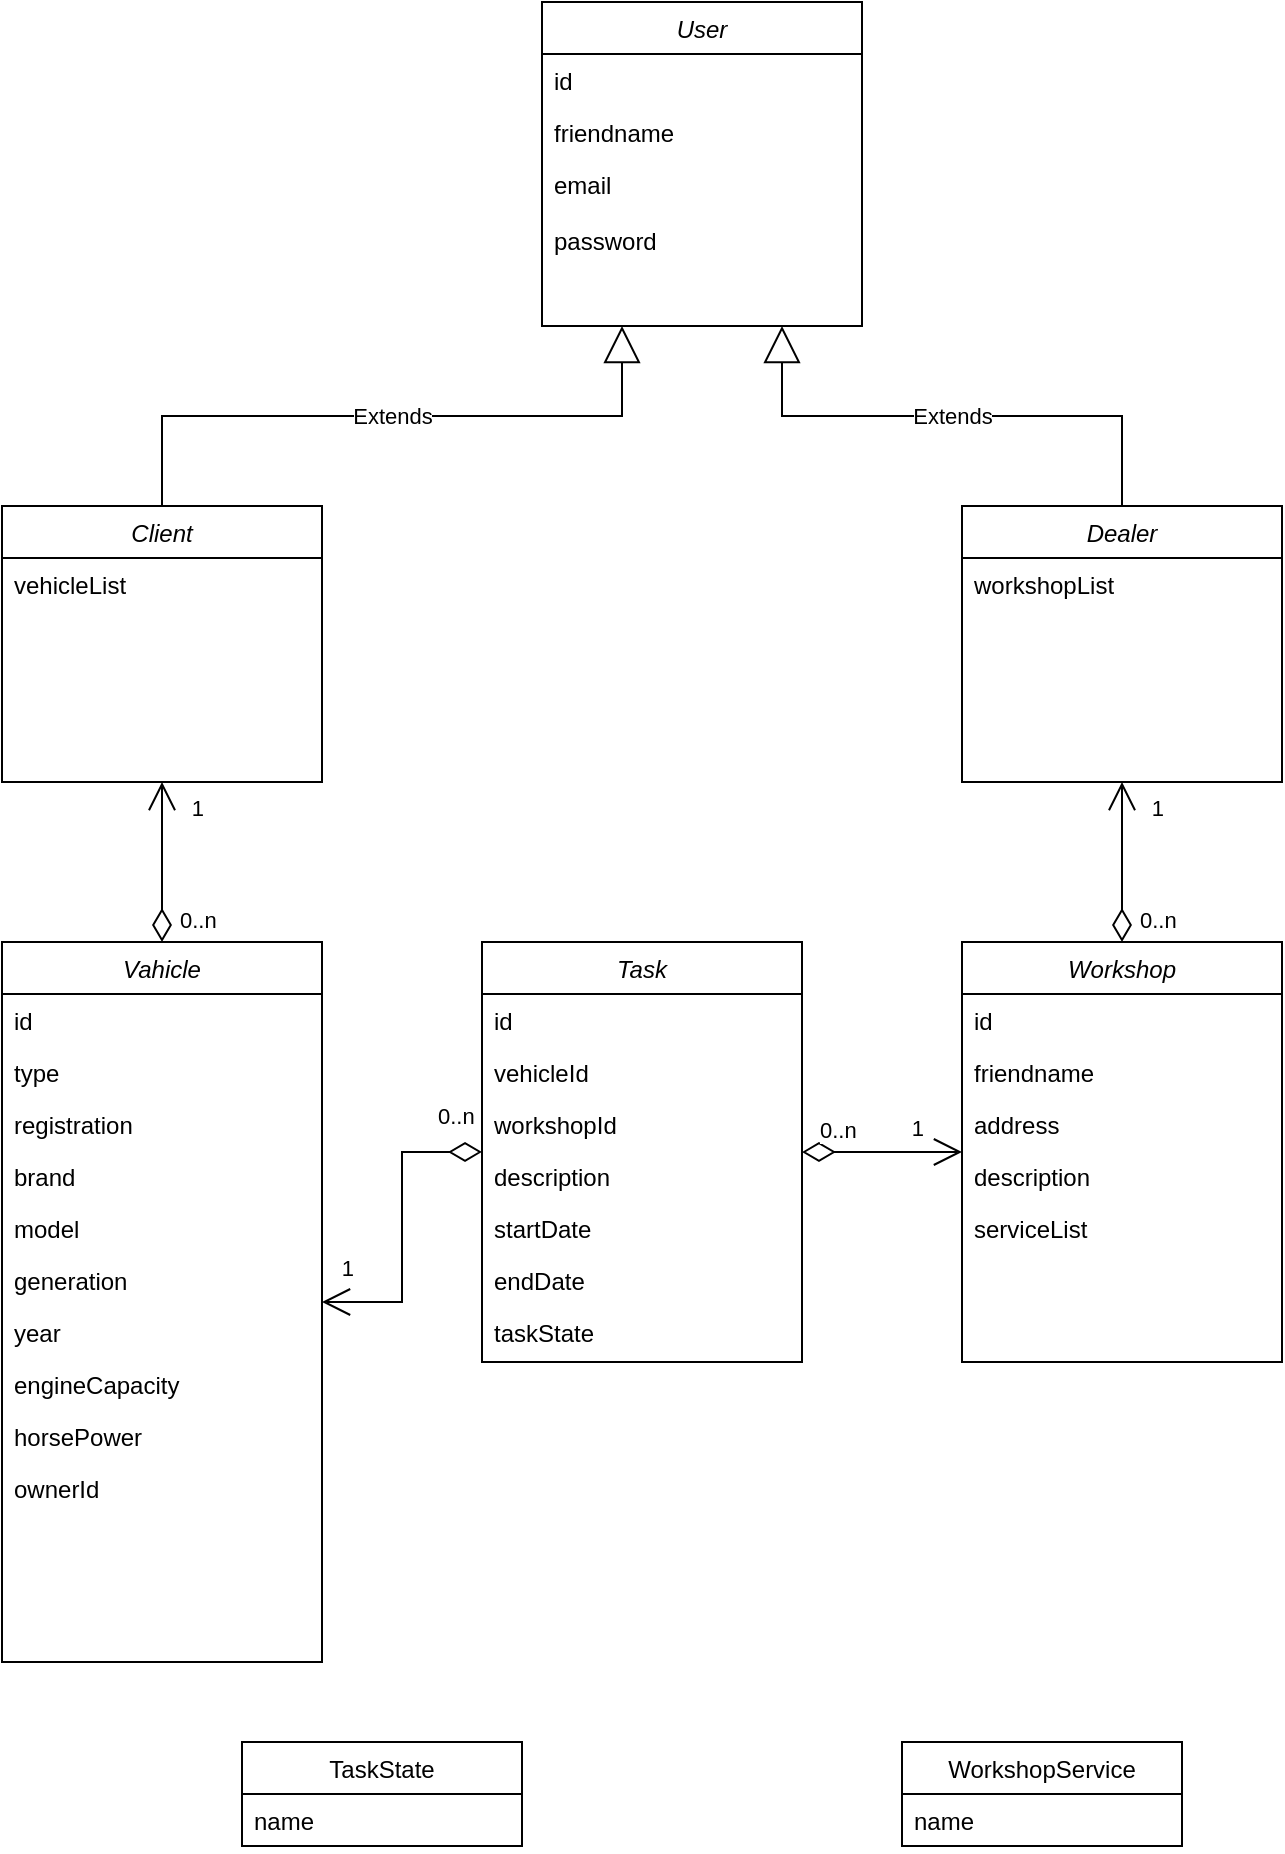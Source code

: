 <mxfile version="16.4.5" type="device"><diagram id="C5RBs43oDa-KdzZeNtuy" name="Page-1"><mxGraphModel dx="1718" dy="2104" grid="1" gridSize="10" guides="1" tooltips="1" connect="1" arrows="1" fold="1" page="1" pageScale="1" pageWidth="827" pageHeight="1169" math="0" shadow="0"><root><mxCell id="WIyWlLk6GJQsqaUBKTNV-0"/><mxCell id="WIyWlLk6GJQsqaUBKTNV-1" parent="WIyWlLk6GJQsqaUBKTNV-0"/><mxCell id="zkfFHV4jXpPFQw0GAbJ--0" value="Vahicle" style="swimlane;fontStyle=2;align=center;verticalAlign=top;childLayout=stackLayout;horizontal=1;startSize=26;horizontalStack=0;resizeParent=1;resizeLast=0;collapsible=1;marginBottom=0;rounded=0;shadow=0;strokeWidth=1;" parent="WIyWlLk6GJQsqaUBKTNV-1" vertex="1"><mxGeometry x="90" y="150" width="160" height="360" as="geometry"><mxRectangle x="230" y="140" width="160" height="26" as="alternateBounds"/></mxGeometry></mxCell><mxCell id="5JrpgaCym7MfUzeqcaHj-56" value="id" style="text;align=left;verticalAlign=top;spacingLeft=4;spacingRight=4;overflow=hidden;rotatable=0;points=[[0,0.5],[1,0.5]];portConstraint=eastwest;" vertex="1" parent="zkfFHV4jXpPFQw0GAbJ--0"><mxGeometry y="26" width="160" height="26" as="geometry"/></mxCell><mxCell id="5JrpgaCym7MfUzeqcaHj-60" value="type" style="text;align=left;verticalAlign=top;spacingLeft=4;spacingRight=4;overflow=hidden;rotatable=0;points=[[0,0.5],[1,0.5]];portConstraint=eastwest;" vertex="1" parent="zkfFHV4jXpPFQw0GAbJ--0"><mxGeometry y="52" width="160" height="26" as="geometry"/></mxCell><mxCell id="5JrpgaCym7MfUzeqcaHj-47" value="registration" style="text;align=left;verticalAlign=top;spacingLeft=4;spacingRight=4;overflow=hidden;rotatable=0;points=[[0,0.5],[1,0.5]];portConstraint=eastwest;" vertex="1" parent="zkfFHV4jXpPFQw0GAbJ--0"><mxGeometry y="78" width="160" height="26" as="geometry"/></mxCell><mxCell id="5JrpgaCym7MfUzeqcaHj-49" value="brand" style="text;align=left;verticalAlign=top;spacingLeft=4;spacingRight=4;overflow=hidden;rotatable=0;points=[[0,0.5],[1,0.5]];portConstraint=eastwest;" vertex="1" parent="zkfFHV4jXpPFQw0GAbJ--0"><mxGeometry y="104" width="160" height="26" as="geometry"/></mxCell><mxCell id="5JrpgaCym7MfUzeqcaHj-52" value="model" style="text;align=left;verticalAlign=top;spacingLeft=4;spacingRight=4;overflow=hidden;rotatable=0;points=[[0,0.5],[1,0.5]];portConstraint=eastwest;" vertex="1" parent="zkfFHV4jXpPFQw0GAbJ--0"><mxGeometry y="130" width="160" height="26" as="geometry"/></mxCell><mxCell id="5JrpgaCym7MfUzeqcaHj-51" value="generation" style="text;align=left;verticalAlign=top;spacingLeft=4;spacingRight=4;overflow=hidden;rotatable=0;points=[[0,0.5],[1,0.5]];portConstraint=eastwest;" vertex="1" parent="zkfFHV4jXpPFQw0GAbJ--0"><mxGeometry y="156" width="160" height="26" as="geometry"/></mxCell><mxCell id="5JrpgaCym7MfUzeqcaHj-50" value="year" style="text;align=left;verticalAlign=top;spacingLeft=4;spacingRight=4;overflow=hidden;rotatable=0;points=[[0,0.5],[1,0.5]];portConstraint=eastwest;" vertex="1" parent="zkfFHV4jXpPFQw0GAbJ--0"><mxGeometry y="182" width="160" height="26" as="geometry"/></mxCell><mxCell id="5JrpgaCym7MfUzeqcaHj-54" value="engineCapacity" style="text;align=left;verticalAlign=top;spacingLeft=4;spacingRight=4;overflow=hidden;rotatable=0;points=[[0,0.5],[1,0.5]];portConstraint=eastwest;" vertex="1" parent="zkfFHV4jXpPFQw0GAbJ--0"><mxGeometry y="208" width="160" height="26" as="geometry"/></mxCell><mxCell id="5JrpgaCym7MfUzeqcaHj-55" value="horsePower" style="text;align=left;verticalAlign=top;spacingLeft=4;spacingRight=4;overflow=hidden;rotatable=0;points=[[0,0.5],[1,0.5]];portConstraint=eastwest;" vertex="1" parent="zkfFHV4jXpPFQw0GAbJ--0"><mxGeometry y="234" width="160" height="26" as="geometry"/></mxCell><mxCell id="zkfFHV4jXpPFQw0GAbJ--1" value="ownerId" style="text;align=left;verticalAlign=top;spacingLeft=4;spacingRight=4;overflow=hidden;rotatable=0;points=[[0,0.5],[1,0.5]];portConstraint=eastwest;" parent="zkfFHV4jXpPFQw0GAbJ--0" vertex="1"><mxGeometry y="260" width="160" height="26" as="geometry"/></mxCell><mxCell id="5JrpgaCym7MfUzeqcaHj-0" value="Task" style="swimlane;fontStyle=2;align=center;verticalAlign=top;childLayout=stackLayout;horizontal=1;startSize=26;horizontalStack=0;resizeParent=1;resizeLast=0;collapsible=1;marginBottom=0;rounded=0;shadow=0;strokeWidth=1;" vertex="1" parent="WIyWlLk6GJQsqaUBKTNV-1"><mxGeometry x="330" y="150" width="160" height="210" as="geometry"><mxRectangle x="230" y="140" width="160" height="26" as="alternateBounds"/></mxGeometry></mxCell><mxCell id="5JrpgaCym7MfUzeqcaHj-1" value="id" style="text;align=left;verticalAlign=top;spacingLeft=4;spacingRight=4;overflow=hidden;rotatable=0;points=[[0,0.5],[1,0.5]];portConstraint=eastwest;" vertex="1" parent="5JrpgaCym7MfUzeqcaHj-0"><mxGeometry y="26" width="160" height="26" as="geometry"/></mxCell><mxCell id="5JrpgaCym7MfUzeqcaHj-74" value="vehicleId" style="text;align=left;verticalAlign=top;spacingLeft=4;spacingRight=4;overflow=hidden;rotatable=0;points=[[0,0.5],[1,0.5]];portConstraint=eastwest;" vertex="1" parent="5JrpgaCym7MfUzeqcaHj-0"><mxGeometry y="52" width="160" height="26" as="geometry"/></mxCell><mxCell id="5JrpgaCym7MfUzeqcaHj-76" value="workshopId" style="text;align=left;verticalAlign=top;spacingLeft=4;spacingRight=4;overflow=hidden;rotatable=0;points=[[0,0.5],[1,0.5]];portConstraint=eastwest;" vertex="1" parent="5JrpgaCym7MfUzeqcaHj-0"><mxGeometry y="78" width="160" height="26" as="geometry"/></mxCell><mxCell id="5JrpgaCym7MfUzeqcaHj-77" value="description" style="text;align=left;verticalAlign=top;spacingLeft=4;spacingRight=4;overflow=hidden;rotatable=0;points=[[0,0.5],[1,0.5]];portConstraint=eastwest;" vertex="1" parent="5JrpgaCym7MfUzeqcaHj-0"><mxGeometry y="104" width="160" height="26" as="geometry"/></mxCell><mxCell id="5JrpgaCym7MfUzeqcaHj-79" value="startDate" style="text;align=left;verticalAlign=top;spacingLeft=4;spacingRight=4;overflow=hidden;rotatable=0;points=[[0,0.5],[1,0.5]];portConstraint=eastwest;" vertex="1" parent="5JrpgaCym7MfUzeqcaHj-0"><mxGeometry y="130" width="160" height="26" as="geometry"/></mxCell><mxCell id="5JrpgaCym7MfUzeqcaHj-81" value="endDate" style="text;align=left;verticalAlign=top;spacingLeft=4;spacingRight=4;overflow=hidden;rotatable=0;points=[[0,0.5],[1,0.5]];portConstraint=eastwest;" vertex="1" parent="5JrpgaCym7MfUzeqcaHj-0"><mxGeometry y="156" width="160" height="26" as="geometry"/></mxCell><mxCell id="5JrpgaCym7MfUzeqcaHj-82" value="taskState" style="text;align=left;verticalAlign=top;spacingLeft=4;spacingRight=4;overflow=hidden;rotatable=0;points=[[0,0.5],[1,0.5]];portConstraint=eastwest;" vertex="1" parent="5JrpgaCym7MfUzeqcaHj-0"><mxGeometry y="182" width="160" height="26" as="geometry"/></mxCell><mxCell id="5JrpgaCym7MfUzeqcaHj-7" value="Client" style="swimlane;fontStyle=2;align=center;verticalAlign=top;childLayout=stackLayout;horizontal=1;startSize=26;horizontalStack=0;resizeParent=1;resizeLast=0;collapsible=1;marginBottom=0;rounded=0;shadow=0;strokeWidth=1;" vertex="1" parent="WIyWlLk6GJQsqaUBKTNV-1"><mxGeometry x="90" y="-68" width="160" height="138" as="geometry"><mxRectangle x="90" y="-68" width="160" height="26" as="alternateBounds"/></mxGeometry></mxCell><mxCell id="5JrpgaCym7MfUzeqcaHj-16" value="vehicleList" style="text;align=left;verticalAlign=top;spacingLeft=4;spacingRight=4;overflow=hidden;rotatable=0;points=[[0,0.5],[1,0.5]];portConstraint=eastwest;" vertex="1" parent="5JrpgaCym7MfUzeqcaHj-7"><mxGeometry y="26" width="160" height="26" as="geometry"/></mxCell><mxCell id="5JrpgaCym7MfUzeqcaHj-17" value="Workshop" style="swimlane;fontStyle=2;align=center;verticalAlign=top;childLayout=stackLayout;horizontal=1;startSize=26;horizontalStack=0;resizeParent=1;resizeLast=0;collapsible=1;marginBottom=0;rounded=0;shadow=0;strokeWidth=1;" vertex="1" parent="WIyWlLk6GJQsqaUBKTNV-1"><mxGeometry x="570" y="150" width="160" height="210" as="geometry"><mxRectangle x="230" y="140" width="160" height="26" as="alternateBounds"/></mxGeometry></mxCell><mxCell id="5JrpgaCym7MfUzeqcaHj-18" value="id" style="text;align=left;verticalAlign=top;spacingLeft=4;spacingRight=4;overflow=hidden;rotatable=0;points=[[0,0.5],[1,0.5]];portConstraint=eastwest;" vertex="1" parent="5JrpgaCym7MfUzeqcaHj-17"><mxGeometry y="26" width="160" height="26" as="geometry"/></mxCell><mxCell id="5JrpgaCym7MfUzeqcaHj-61" value="friendname" style="text;align=left;verticalAlign=top;spacingLeft=4;spacingRight=4;overflow=hidden;rotatable=0;points=[[0,0.5],[1,0.5]];portConstraint=eastwest;" vertex="1" parent="5JrpgaCym7MfUzeqcaHj-17"><mxGeometry y="52" width="160" height="26" as="geometry"/></mxCell><mxCell id="5JrpgaCym7MfUzeqcaHj-62" value="address" style="text;align=left;verticalAlign=top;spacingLeft=4;spacingRight=4;overflow=hidden;rotatable=0;points=[[0,0.5],[1,0.5]];portConstraint=eastwest;" vertex="1" parent="5JrpgaCym7MfUzeqcaHj-17"><mxGeometry y="78" width="160" height="26" as="geometry"/></mxCell><mxCell id="5JrpgaCym7MfUzeqcaHj-65" value="description" style="text;align=left;verticalAlign=top;spacingLeft=4;spacingRight=4;overflow=hidden;rotatable=0;points=[[0,0.5],[1,0.5]];portConstraint=eastwest;" vertex="1" parent="5JrpgaCym7MfUzeqcaHj-17"><mxGeometry y="104" width="160" height="26" as="geometry"/></mxCell><mxCell id="5JrpgaCym7MfUzeqcaHj-66" value="serviceList" style="text;align=left;verticalAlign=top;spacingLeft=4;spacingRight=4;overflow=hidden;rotatable=0;points=[[0,0.5],[1,0.5]];portConstraint=eastwest;" vertex="1" parent="5JrpgaCym7MfUzeqcaHj-17"><mxGeometry y="130" width="160" height="26" as="geometry"/></mxCell><mxCell id="5JrpgaCym7MfUzeqcaHj-20" value="Dealer" style="swimlane;fontStyle=2;align=center;verticalAlign=top;childLayout=stackLayout;horizontal=1;startSize=26;horizontalStack=0;resizeParent=1;resizeLast=0;collapsible=1;marginBottom=0;rounded=0;shadow=0;strokeWidth=1;" vertex="1" parent="WIyWlLk6GJQsqaUBKTNV-1"><mxGeometry x="570" y="-68" width="160" height="138" as="geometry"><mxRectangle x="230" y="140" width="160" height="26" as="alternateBounds"/></mxGeometry></mxCell><mxCell id="5JrpgaCym7MfUzeqcaHj-21" value="workshopList" style="text;align=left;verticalAlign=top;spacingLeft=4;spacingRight=4;overflow=hidden;rotatable=0;points=[[0,0.5],[1,0.5]];portConstraint=eastwest;" vertex="1" parent="5JrpgaCym7MfUzeqcaHj-20"><mxGeometry y="26" width="160" height="26" as="geometry"/></mxCell><mxCell id="5JrpgaCym7MfUzeqcaHj-23" value="" style="endArrow=open;endSize=12;startArrow=diamondThin;startSize=14;startFill=0;edgeStyle=orthogonalEdgeStyle;rounded=0;sketch=0;exitX=0.5;exitY=0;exitDx=0;exitDy=0;entryX=0.5;entryY=1;entryDx=0;entryDy=0;html=1;" edge="1" parent="WIyWlLk6GJQsqaUBKTNV-1" source="5JrpgaCym7MfUzeqcaHj-17" target="5JrpgaCym7MfUzeqcaHj-20"><mxGeometry relative="1" as="geometry"><mxPoint x="350" y="200" as="sourcePoint"/><mxPoint x="510" y="200" as="targetPoint"/></mxGeometry></mxCell><mxCell id="5JrpgaCym7MfUzeqcaHj-24" value="0..n" style="edgeLabel;resizable=0;html=1;align=left;verticalAlign=top;" connectable="0" vertex="1" parent="5JrpgaCym7MfUzeqcaHj-23"><mxGeometry x="-1" relative="1" as="geometry"><mxPoint x="7" y="-24" as="offset"/></mxGeometry></mxCell><mxCell id="5JrpgaCym7MfUzeqcaHj-25" value="1" style="edgeLabel;resizable=0;html=1;align=right;verticalAlign=top;" connectable="0" vertex="1" parent="5JrpgaCym7MfUzeqcaHj-23"><mxGeometry x="1" relative="1" as="geometry"><mxPoint x="21" as="offset"/></mxGeometry></mxCell><mxCell id="5JrpgaCym7MfUzeqcaHj-26" value="" style="endArrow=open;endSize=12;startArrow=diamondThin;startSize=14;startFill=0;edgeStyle=orthogonalEdgeStyle;rounded=0;sketch=0;exitX=1;exitY=0.5;exitDx=0;exitDy=0;html=1;entryX=0;entryY=0.5;entryDx=0;entryDy=0;" edge="1" parent="WIyWlLk6GJQsqaUBKTNV-1" source="5JrpgaCym7MfUzeqcaHj-0" target="5JrpgaCym7MfUzeqcaHj-17"><mxGeometry relative="1" as="geometry"><mxPoint x="660" y="160" as="sourcePoint"/><mxPoint x="540" y="250" as="targetPoint"/></mxGeometry></mxCell><mxCell id="5JrpgaCym7MfUzeqcaHj-27" value="0..n" style="edgeLabel;resizable=0;html=1;align=left;verticalAlign=top;" connectable="0" vertex="1" parent="5JrpgaCym7MfUzeqcaHj-26"><mxGeometry x="-1" relative="1" as="geometry"><mxPoint x="7" y="-24" as="offset"/></mxGeometry></mxCell><mxCell id="5JrpgaCym7MfUzeqcaHj-28" value="1" style="edgeLabel;resizable=0;html=1;align=right;verticalAlign=top;" connectable="0" vertex="1" parent="5JrpgaCym7MfUzeqcaHj-26"><mxGeometry x="1" relative="1" as="geometry"><mxPoint x="-19" y="-25" as="offset"/></mxGeometry></mxCell><mxCell id="5JrpgaCym7MfUzeqcaHj-29" value="" style="endArrow=open;endSize=12;startArrow=diamondThin;startSize=14;startFill=0;edgeStyle=orthogonalEdgeStyle;rounded=0;sketch=0;exitX=0;exitY=0.5;exitDx=0;exitDy=0;entryX=1;entryY=0.5;entryDx=0;entryDy=0;html=1;" edge="1" parent="WIyWlLk6GJQsqaUBKTNV-1" source="5JrpgaCym7MfUzeqcaHj-0" target="zkfFHV4jXpPFQw0GAbJ--0"><mxGeometry relative="1" as="geometry"><mxPoint x="670" y="170" as="sourcePoint"/><mxPoint x="670" y="90" as="targetPoint"/></mxGeometry></mxCell><mxCell id="5JrpgaCym7MfUzeqcaHj-30" value="0..n" style="edgeLabel;resizable=0;html=1;align=left;verticalAlign=top;" connectable="0" vertex="1" parent="5JrpgaCym7MfUzeqcaHj-29"><mxGeometry x="-1" relative="1" as="geometry"><mxPoint x="-24" y="-31" as="offset"/></mxGeometry></mxCell><mxCell id="5JrpgaCym7MfUzeqcaHj-31" value="1" style="edgeLabel;resizable=0;html=1;align=right;verticalAlign=top;" connectable="0" vertex="1" parent="5JrpgaCym7MfUzeqcaHj-29"><mxGeometry x="1" relative="1" as="geometry"><mxPoint x="16" y="-30" as="offset"/></mxGeometry></mxCell><mxCell id="5JrpgaCym7MfUzeqcaHj-32" value="" style="endArrow=open;endSize=12;startArrow=diamondThin;startSize=14;startFill=0;edgeStyle=orthogonalEdgeStyle;rounded=0;sketch=0;entryX=0.5;entryY=1;entryDx=0;entryDy=0;html=1;exitX=0.5;exitY=0;exitDx=0;exitDy=0;" edge="1" parent="WIyWlLk6GJQsqaUBKTNV-1" source="zkfFHV4jXpPFQw0GAbJ--0" target="5JrpgaCym7MfUzeqcaHj-7"><mxGeometry relative="1" as="geometry"><mxPoint x="210" y="130" as="sourcePoint"/><mxPoint x="680" y="100" as="targetPoint"/></mxGeometry></mxCell><mxCell id="5JrpgaCym7MfUzeqcaHj-33" value="0..n" style="edgeLabel;resizable=0;html=1;align=left;verticalAlign=top;" connectable="0" vertex="1" parent="5JrpgaCym7MfUzeqcaHj-32"><mxGeometry x="-1" relative="1" as="geometry"><mxPoint x="7" y="-24" as="offset"/></mxGeometry></mxCell><mxCell id="5JrpgaCym7MfUzeqcaHj-34" value="1" style="edgeLabel;resizable=0;html=1;align=right;verticalAlign=top;" connectable="0" vertex="1" parent="5JrpgaCym7MfUzeqcaHj-32"><mxGeometry x="1" relative="1" as="geometry"><mxPoint x="21" as="offset"/></mxGeometry></mxCell><mxCell id="5JrpgaCym7MfUzeqcaHj-35" value="User" style="swimlane;fontStyle=2;align=center;verticalAlign=top;childLayout=stackLayout;horizontal=1;startSize=26;horizontalStack=0;resizeParent=1;resizeLast=0;collapsible=1;marginBottom=0;rounded=0;shadow=0;strokeWidth=1;" vertex="1" parent="WIyWlLk6GJQsqaUBKTNV-1"><mxGeometry x="360" y="-320" width="160" height="162" as="geometry"><mxRectangle x="90" y="-68" width="160" height="26" as="alternateBounds"/></mxGeometry></mxCell><mxCell id="5JrpgaCym7MfUzeqcaHj-36" value="id" style="text;align=left;verticalAlign=top;spacingLeft=4;spacingRight=4;overflow=hidden;rotatable=0;points=[[0,0.5],[1,0.5]];portConstraint=eastwest;" vertex="1" parent="5JrpgaCym7MfUzeqcaHj-35"><mxGeometry y="26" width="160" height="26" as="geometry"/></mxCell><mxCell id="5JrpgaCym7MfUzeqcaHj-37" value="friendname" style="text;align=left;verticalAlign=top;spacingLeft=4;spacingRight=4;overflow=hidden;rotatable=0;points=[[0,0.5],[1,0.5]];portConstraint=eastwest;" vertex="1" parent="5JrpgaCym7MfUzeqcaHj-35"><mxGeometry y="52" width="160" height="26" as="geometry"/></mxCell><mxCell id="5JrpgaCym7MfUzeqcaHj-38" value="email" style="text;align=left;verticalAlign=top;spacingLeft=4;spacingRight=4;overflow=hidden;rotatable=0;points=[[0,0.5],[1,0.5]];portConstraint=eastwest;rounded=0;shadow=0;html=0;" vertex="1" parent="5JrpgaCym7MfUzeqcaHj-35"><mxGeometry y="78" width="160" height="28" as="geometry"/></mxCell><mxCell id="5JrpgaCym7MfUzeqcaHj-39" value="password" style="text;align=left;verticalAlign=top;spacingLeft=4;spacingRight=4;overflow=hidden;rotatable=0;points=[[0,0.5],[1,0.5]];portConstraint=eastwest;rounded=0;shadow=0;html=0;" vertex="1" parent="5JrpgaCym7MfUzeqcaHj-35"><mxGeometry y="106" width="160" height="28" as="geometry"/></mxCell><mxCell id="5JrpgaCym7MfUzeqcaHj-41" value="Extends" style="endArrow=block;endSize=16;endFill=0;html=1;rounded=0;sketch=0;exitX=0.5;exitY=0;exitDx=0;exitDy=0;entryX=0.25;entryY=1;entryDx=0;entryDy=0;edgeStyle=elbowEdgeStyle;elbow=vertical;" edge="1" parent="WIyWlLk6GJQsqaUBKTNV-1" source="5JrpgaCym7MfUzeqcaHj-7" target="5JrpgaCym7MfUzeqcaHj-35"><mxGeometry width="160" relative="1" as="geometry"><mxPoint x="350" y="-30" as="sourcePoint"/><mxPoint x="430" y="-120" as="targetPoint"/></mxGeometry></mxCell><mxCell id="5JrpgaCym7MfUzeqcaHj-42" value="Extends" style="endArrow=block;endSize=16;endFill=0;html=1;rounded=0;sketch=0;exitX=0.5;exitY=0;exitDx=0;exitDy=0;entryX=0.75;entryY=1;entryDx=0;entryDy=0;edgeStyle=elbowEdgeStyle;elbow=vertical;" edge="1" parent="WIyWlLk6GJQsqaUBKTNV-1" source="5JrpgaCym7MfUzeqcaHj-20" target="5JrpgaCym7MfUzeqcaHj-35"><mxGeometry width="160" relative="1" as="geometry"><mxPoint x="180" y="-58" as="sourcePoint"/><mxPoint x="440" y="-120" as="targetPoint"/></mxGeometry></mxCell><mxCell id="5JrpgaCym7MfUzeqcaHj-67" value="WorkshopService" style="swimlane;fontStyle=0;childLayout=stackLayout;horizontal=1;startSize=26;fillColor=none;horizontalStack=0;resizeParent=1;resizeParentMax=0;resizeLast=0;collapsible=1;marginBottom=0;" vertex="1" parent="WIyWlLk6GJQsqaUBKTNV-1"><mxGeometry x="540" y="550" width="140" height="52" as="geometry"><mxRectangle x="550" y="450" width="130" height="26" as="alternateBounds"/></mxGeometry></mxCell><mxCell id="5JrpgaCym7MfUzeqcaHj-68" value="name" style="text;strokeColor=none;fillColor=none;align=left;verticalAlign=top;spacingLeft=4;spacingRight=4;overflow=hidden;rotatable=0;points=[[0,0.5],[1,0.5]];portConstraint=eastwest;" vertex="1" parent="5JrpgaCym7MfUzeqcaHj-67"><mxGeometry y="26" width="140" height="26" as="geometry"/></mxCell><mxCell id="5JrpgaCym7MfUzeqcaHj-83" value="TaskState" style="swimlane;fontStyle=0;childLayout=stackLayout;horizontal=1;startSize=26;fillColor=none;horizontalStack=0;resizeParent=1;resizeParentMax=0;resizeLast=0;collapsible=1;marginBottom=0;" vertex="1" parent="WIyWlLk6GJQsqaUBKTNV-1"><mxGeometry x="210" y="550" width="140" height="52" as="geometry"><mxRectangle x="550" y="450" width="130" height="26" as="alternateBounds"/></mxGeometry></mxCell><mxCell id="5JrpgaCym7MfUzeqcaHj-84" value="name" style="text;strokeColor=none;fillColor=none;align=left;verticalAlign=top;spacingLeft=4;spacingRight=4;overflow=hidden;rotatable=0;points=[[0,0.5],[1,0.5]];portConstraint=eastwest;" vertex="1" parent="5JrpgaCym7MfUzeqcaHj-83"><mxGeometry y="26" width="140" height="26" as="geometry"/></mxCell></root></mxGraphModel></diagram></mxfile>
